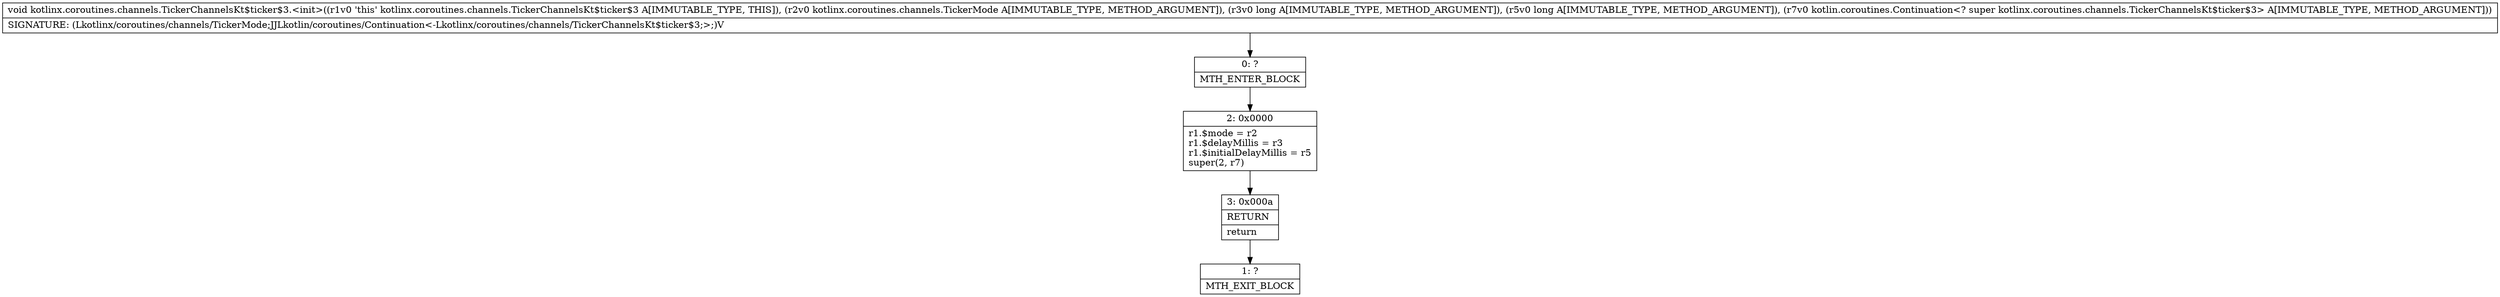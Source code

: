 digraph "CFG forkotlinx.coroutines.channels.TickerChannelsKt$ticker$3.\<init\>(Lkotlinx\/coroutines\/channels\/TickerMode;JJLkotlin\/coroutines\/Continuation;)V" {
Node_0 [shape=record,label="{0\:\ ?|MTH_ENTER_BLOCK\l}"];
Node_2 [shape=record,label="{2\:\ 0x0000|r1.$mode = r2\lr1.$delayMillis = r3\lr1.$initialDelayMillis = r5\lsuper(2, r7)\l}"];
Node_3 [shape=record,label="{3\:\ 0x000a|RETURN\l|return\l}"];
Node_1 [shape=record,label="{1\:\ ?|MTH_EXIT_BLOCK\l}"];
MethodNode[shape=record,label="{void kotlinx.coroutines.channels.TickerChannelsKt$ticker$3.\<init\>((r1v0 'this' kotlinx.coroutines.channels.TickerChannelsKt$ticker$3 A[IMMUTABLE_TYPE, THIS]), (r2v0 kotlinx.coroutines.channels.TickerMode A[IMMUTABLE_TYPE, METHOD_ARGUMENT]), (r3v0 long A[IMMUTABLE_TYPE, METHOD_ARGUMENT]), (r5v0 long A[IMMUTABLE_TYPE, METHOD_ARGUMENT]), (r7v0 kotlin.coroutines.Continuation\<? super kotlinx.coroutines.channels.TickerChannelsKt$ticker$3\> A[IMMUTABLE_TYPE, METHOD_ARGUMENT]))  | SIGNATURE: (Lkotlinx\/coroutines\/channels\/TickerMode;JJLkotlin\/coroutines\/Continuation\<\-Lkotlinx\/coroutines\/channels\/TickerChannelsKt$ticker$3;\>;)V\l}"];
MethodNode -> Node_0;Node_0 -> Node_2;
Node_2 -> Node_3;
Node_3 -> Node_1;
}

